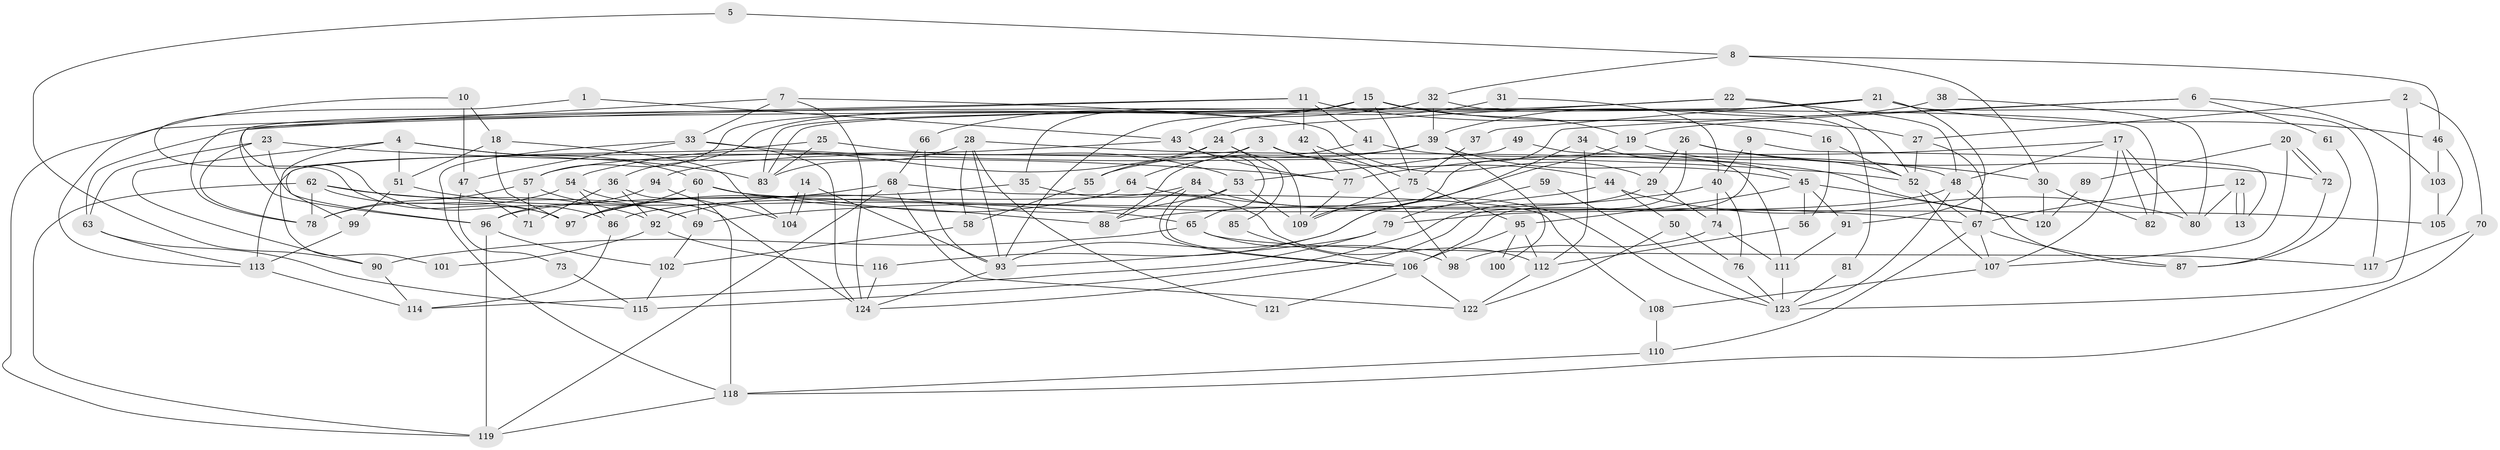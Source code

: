 // coarse degree distribution, {2: 0.10256410256410256, 3: 0.1282051282051282, 6: 0.14102564102564102, 5: 0.23076923076923078, 13: 0.01282051282051282, 4: 0.19230769230769232, 7: 0.10256410256410256, 8: 0.07692307692307693, 9: 0.01282051282051282}
// Generated by graph-tools (version 1.1) at 2025/24/03/03/25 07:24:04]
// undirected, 124 vertices, 248 edges
graph export_dot {
graph [start="1"]
  node [color=gray90,style=filled];
  1;
  2;
  3;
  4;
  5;
  6;
  7;
  8;
  9;
  10;
  11;
  12;
  13;
  14;
  15;
  16;
  17;
  18;
  19;
  20;
  21;
  22;
  23;
  24;
  25;
  26;
  27;
  28;
  29;
  30;
  31;
  32;
  33;
  34;
  35;
  36;
  37;
  38;
  39;
  40;
  41;
  42;
  43;
  44;
  45;
  46;
  47;
  48;
  49;
  50;
  51;
  52;
  53;
  54;
  55;
  56;
  57;
  58;
  59;
  60;
  61;
  62;
  63;
  64;
  65;
  66;
  67;
  68;
  69;
  70;
  71;
  72;
  73;
  74;
  75;
  76;
  77;
  78;
  79;
  80;
  81;
  82;
  83;
  84;
  85;
  86;
  87;
  88;
  89;
  90;
  91;
  92;
  93;
  94;
  95;
  96;
  97;
  98;
  99;
  100;
  101;
  102;
  103;
  104;
  105;
  106;
  107;
  108;
  109;
  110;
  111;
  112;
  113;
  114;
  115;
  116;
  117;
  118;
  119;
  120;
  121;
  122;
  123;
  124;
  1 -- 43;
  1 -- 97;
  2 -- 27;
  2 -- 123;
  2 -- 70;
  3 -- 113;
  3 -- 64;
  3 -- 44;
  3 -- 98;
  4 -- 90;
  4 -- 51;
  4 -- 60;
  4 -- 83;
  4 -- 101;
  5 -- 8;
  5 -- 90;
  6 -- 109;
  6 -- 19;
  6 -- 61;
  6 -- 103;
  7 -- 124;
  7 -- 33;
  7 -- 29;
  7 -- 86;
  8 -- 46;
  8 -- 30;
  8 -- 32;
  9 -- 40;
  9 -- 106;
  9 -- 13;
  10 -- 47;
  10 -- 119;
  10 -- 18;
  11 -- 78;
  11 -- 41;
  11 -- 16;
  11 -- 42;
  11 -- 113;
  12 -- 80;
  12 -- 13;
  12 -- 13;
  12 -- 67;
  14 -- 104;
  14 -- 104;
  14 -- 93;
  15 -- 93;
  15 -- 35;
  15 -- 19;
  15 -- 27;
  15 -- 36;
  15 -- 57;
  15 -- 75;
  15 -- 81;
  16 -- 52;
  16 -- 56;
  17 -- 48;
  17 -- 77;
  17 -- 80;
  17 -- 82;
  17 -- 107;
  18 -- 97;
  18 -- 51;
  18 -- 104;
  19 -- 52;
  19 -- 116;
  20 -- 72;
  20 -- 72;
  20 -- 107;
  20 -- 89;
  21 -- 63;
  21 -- 83;
  21 -- 37;
  21 -- 46;
  21 -- 91;
  21 -- 117;
  22 -- 52;
  22 -- 96;
  22 -- 24;
  22 -- 48;
  23 -- 77;
  23 -- 96;
  23 -- 63;
  23 -- 78;
  24 -- 109;
  24 -- 54;
  24 -- 55;
  24 -- 85;
  25 -- 99;
  25 -- 83;
  25 -- 53;
  26 -- 72;
  26 -- 124;
  26 -- 29;
  26 -- 30;
  27 -- 52;
  27 -- 67;
  28 -- 83;
  28 -- 93;
  28 -- 58;
  28 -- 120;
  28 -- 121;
  29 -- 74;
  29 -- 115;
  30 -- 82;
  30 -- 120;
  31 -- 43;
  31 -- 40;
  32 -- 66;
  32 -- 39;
  32 -- 82;
  32 -- 83;
  33 -- 118;
  33 -- 52;
  33 -- 47;
  33 -- 124;
  34 -- 112;
  34 -- 45;
  34 -- 93;
  35 -- 96;
  35 -- 112;
  36 -- 92;
  36 -- 71;
  36 -- 118;
  37 -- 75;
  38 -- 80;
  38 -- 39;
  39 -- 45;
  39 -- 55;
  39 -- 94;
  39 -- 100;
  40 -- 88;
  40 -- 74;
  40 -- 76;
  41 -- 88;
  41 -- 48;
  42 -- 75;
  42 -- 77;
  43 -- 57;
  43 -- 65;
  43 -- 77;
  44 -- 69;
  44 -- 50;
  44 -- 80;
  45 -- 120;
  45 -- 95;
  45 -- 56;
  45 -- 91;
  46 -- 105;
  46 -- 103;
  47 -- 71;
  47 -- 73;
  48 -- 79;
  48 -- 87;
  48 -- 123;
  49 -- 111;
  49 -- 53;
  50 -- 76;
  50 -- 122;
  51 -- 69;
  51 -- 99;
  52 -- 107;
  52 -- 67;
  53 -- 92;
  53 -- 106;
  53 -- 109;
  54 -- 78;
  54 -- 86;
  54 -- 124;
  55 -- 58;
  56 -- 112;
  57 -- 78;
  57 -- 69;
  57 -- 71;
  58 -- 102;
  59 -- 79;
  59 -- 123;
  60 -- 69;
  60 -- 88;
  60 -- 97;
  60 -- 105;
  61 -- 87;
  62 -- 97;
  62 -- 65;
  62 -- 78;
  62 -- 92;
  62 -- 119;
  63 -- 115;
  63 -- 113;
  64 -- 67;
  64 -- 97;
  65 -- 98;
  65 -- 117;
  65 -- 90;
  66 -- 93;
  66 -- 68;
  67 -- 87;
  67 -- 107;
  67 -- 110;
  68 -- 108;
  68 -- 122;
  68 -- 97;
  68 -- 119;
  69 -- 102;
  70 -- 118;
  70 -- 117;
  72 -- 87;
  73 -- 115;
  74 -- 111;
  74 -- 98;
  75 -- 109;
  75 -- 95;
  76 -- 123;
  77 -- 109;
  79 -- 114;
  79 -- 93;
  81 -- 123;
  84 -- 106;
  84 -- 86;
  84 -- 88;
  84 -- 123;
  85 -- 106;
  86 -- 114;
  89 -- 120;
  90 -- 114;
  91 -- 111;
  92 -- 116;
  92 -- 101;
  93 -- 124;
  94 -- 104;
  94 -- 96;
  95 -- 106;
  95 -- 100;
  95 -- 112;
  96 -- 119;
  96 -- 102;
  99 -- 113;
  102 -- 115;
  103 -- 105;
  106 -- 122;
  106 -- 121;
  107 -- 108;
  108 -- 110;
  110 -- 118;
  111 -- 123;
  112 -- 122;
  113 -- 114;
  116 -- 124;
  118 -- 119;
}

